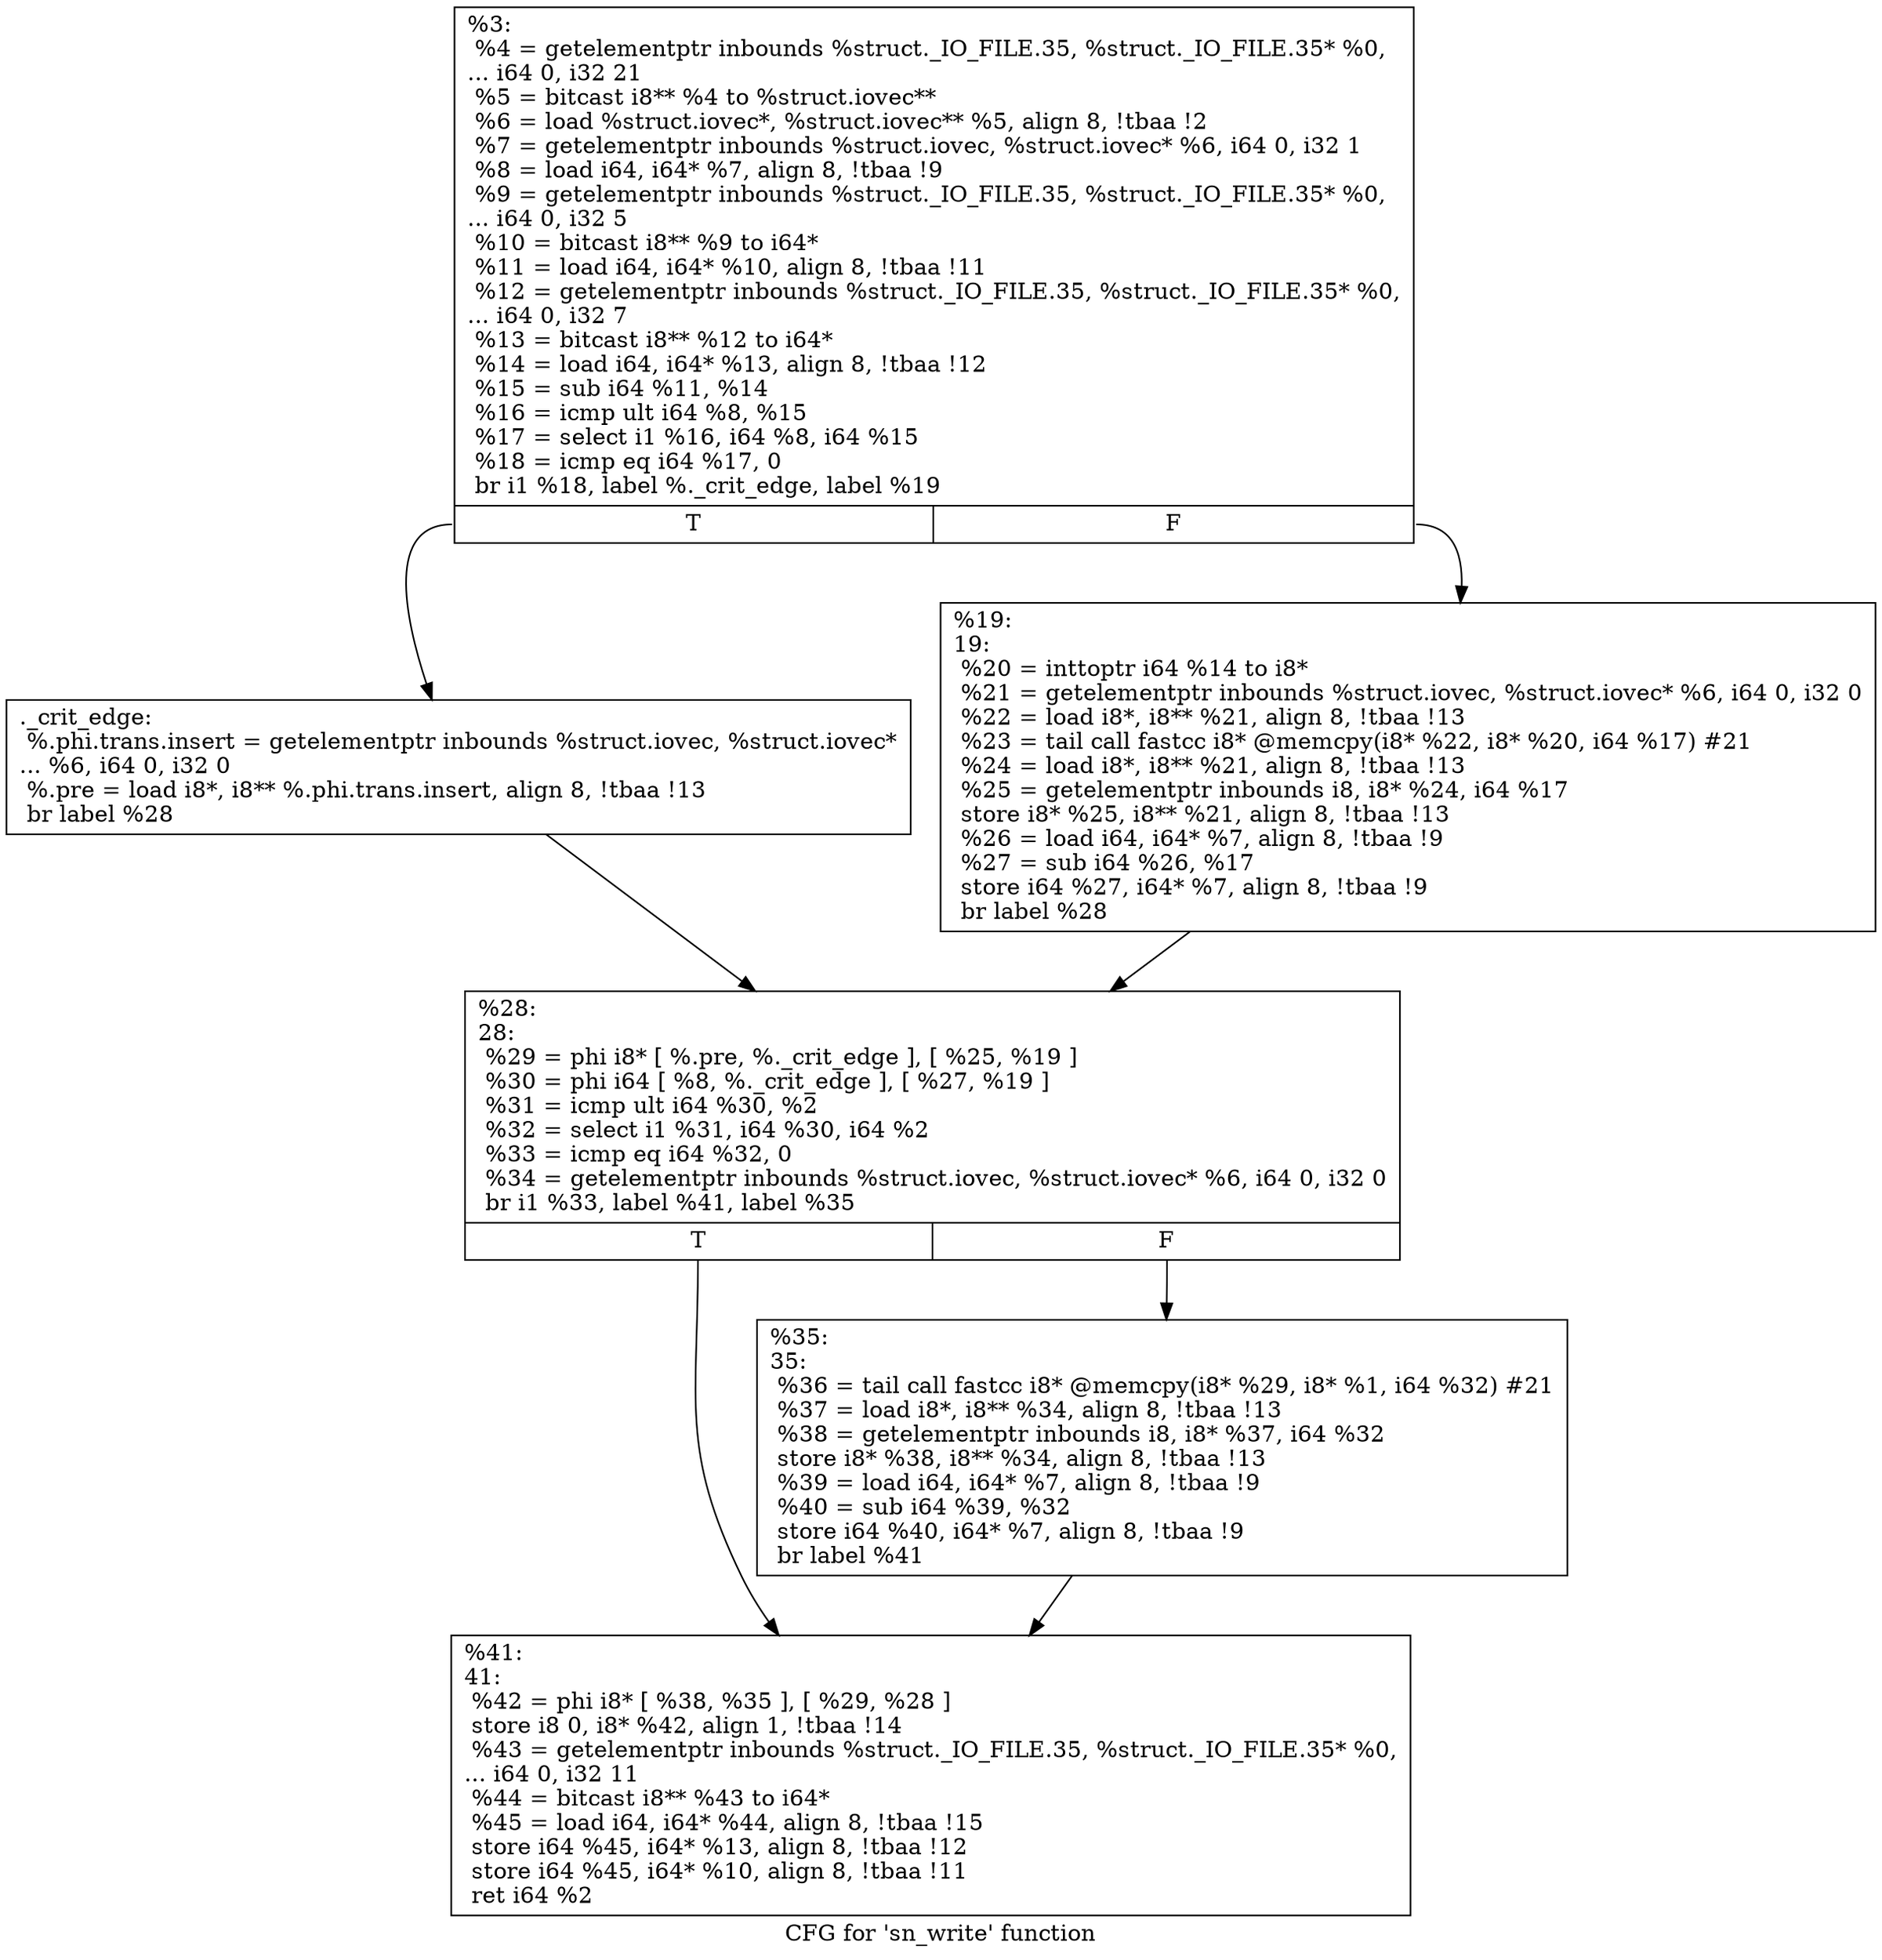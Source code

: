 digraph "CFG for 'sn_write' function" {
	label="CFG for 'sn_write' function";

	Node0x2943f50 [shape=record,label="{%3:\l  %4 = getelementptr inbounds %struct._IO_FILE.35, %struct._IO_FILE.35* %0,\l... i64 0, i32 21\l  %5 = bitcast i8** %4 to %struct.iovec**\l  %6 = load %struct.iovec*, %struct.iovec** %5, align 8, !tbaa !2\l  %7 = getelementptr inbounds %struct.iovec, %struct.iovec* %6, i64 0, i32 1\l  %8 = load i64, i64* %7, align 8, !tbaa !9\l  %9 = getelementptr inbounds %struct._IO_FILE.35, %struct._IO_FILE.35* %0,\l... i64 0, i32 5\l  %10 = bitcast i8** %9 to i64*\l  %11 = load i64, i64* %10, align 8, !tbaa !11\l  %12 = getelementptr inbounds %struct._IO_FILE.35, %struct._IO_FILE.35* %0,\l... i64 0, i32 7\l  %13 = bitcast i8** %12 to i64*\l  %14 = load i64, i64* %13, align 8, !tbaa !12\l  %15 = sub i64 %11, %14\l  %16 = icmp ult i64 %8, %15\l  %17 = select i1 %16, i64 %8, i64 %15\l  %18 = icmp eq i64 %17, 0\l  br i1 %18, label %._crit_edge, label %19\l|{<s0>T|<s1>F}}"];
	Node0x2943f50:s0 -> Node0x2944140;
	Node0x2943f50:s1 -> Node0x2944190;
	Node0x2944140 [shape=record,label="{._crit_edge:                                      \l  %.phi.trans.insert = getelementptr inbounds %struct.iovec, %struct.iovec*\l... %6, i64 0, i32 0\l  %.pre = load i8*, i8** %.phi.trans.insert, align 8, !tbaa !13\l  br label %28\l}"];
	Node0x2944140 -> Node0x29441e0;
	Node0x2944190 [shape=record,label="{%19:\l19:                                               \l  %20 = inttoptr i64 %14 to i8*\l  %21 = getelementptr inbounds %struct.iovec, %struct.iovec* %6, i64 0, i32 0\l  %22 = load i8*, i8** %21, align 8, !tbaa !13\l  %23 = tail call fastcc i8* @memcpy(i8* %22, i8* %20, i64 %17) #21\l  %24 = load i8*, i8** %21, align 8, !tbaa !13\l  %25 = getelementptr inbounds i8, i8* %24, i64 %17\l  store i8* %25, i8** %21, align 8, !tbaa !13\l  %26 = load i64, i64* %7, align 8, !tbaa !9\l  %27 = sub i64 %26, %17\l  store i64 %27, i64* %7, align 8, !tbaa !9\l  br label %28\l}"];
	Node0x2944190 -> Node0x29441e0;
	Node0x29441e0 [shape=record,label="{%28:\l28:                                               \l  %29 = phi i8* [ %.pre, %._crit_edge ], [ %25, %19 ]\l  %30 = phi i64 [ %8, %._crit_edge ], [ %27, %19 ]\l  %31 = icmp ult i64 %30, %2\l  %32 = select i1 %31, i64 %30, i64 %2\l  %33 = icmp eq i64 %32, 0\l  %34 = getelementptr inbounds %struct.iovec, %struct.iovec* %6, i64 0, i32 0\l  br i1 %33, label %41, label %35\l|{<s0>T|<s1>F}}"];
	Node0x29441e0:s0 -> Node0x2944280;
	Node0x29441e0:s1 -> Node0x2944230;
	Node0x2944230 [shape=record,label="{%35:\l35:                                               \l  %36 = tail call fastcc i8* @memcpy(i8* %29, i8* %1, i64 %32) #21\l  %37 = load i8*, i8** %34, align 8, !tbaa !13\l  %38 = getelementptr inbounds i8, i8* %37, i64 %32\l  store i8* %38, i8** %34, align 8, !tbaa !13\l  %39 = load i64, i64* %7, align 8, !tbaa !9\l  %40 = sub i64 %39, %32\l  store i64 %40, i64* %7, align 8, !tbaa !9\l  br label %41\l}"];
	Node0x2944230 -> Node0x2944280;
	Node0x2944280 [shape=record,label="{%41:\l41:                                               \l  %42 = phi i8* [ %38, %35 ], [ %29, %28 ]\l  store i8 0, i8* %42, align 1, !tbaa !14\l  %43 = getelementptr inbounds %struct._IO_FILE.35, %struct._IO_FILE.35* %0,\l... i64 0, i32 11\l  %44 = bitcast i8** %43 to i64*\l  %45 = load i64, i64* %44, align 8, !tbaa !15\l  store i64 %45, i64* %13, align 8, !tbaa !12\l  store i64 %45, i64* %10, align 8, !tbaa !11\l  ret i64 %2\l}"];
}
